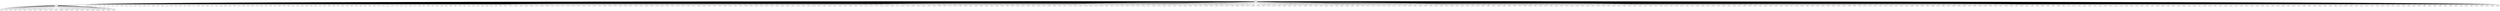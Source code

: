 graph {
n0;
n1;
n2;
n3;
n4;
n5;
n6;
n7;
n8;
n9;
n10;
n11;
n12;
n13;
n14;
n15;
n16;
n17;
n18;
n19;
n20;
n21;
n22;
n23;
n24;
n25;
n26;
n27;
n28;
n29;
n30;
n31;
n32;
n33;
n34;
n35;
n36;
n37;
n38;
n39;
n40;
n41;
n42;
n43;
n44;
n45;
n46;
n47;
n48;
n49;
n50;
n51;
n52;
n53;
n54;
n55;
n56;
n57;
n58;
n59;
n60;
n61;
n62;
n63;
n64;
n65;
n66;
n67;
n68;
n69;
n70;
n71;
n72;
n73;
n74;
n75;
n76;
n77;
n78;
n79;
n80;
n81;
n82;
n83;
n84;
n85;
n86;
n87;
n88;
n89;
n90;
n91;
n92;
n93;
n94;
n95;
n96;
n97;
n98;
n99;
n100;
n101;
n102;
n103;
n104;
n105;
n106;
n107;
n108;
n109;
n110;
n111;
n112;
n113;
n114;
n115;
n116;
n117;
n118;
n119;
n120;
n121;
n122;
n123;
n124;
n125;
n126;
n127;
n128;
n129;
n130;
n131;
n132;
n133;
n134;
n135;
n136;
n137;
n138;
n139;
n140;
n141;
n142;
n143;
n144;
n145;
n146;
n147;
n148;
n149;
n150;
n151;
n152;
n153;
n154;
n155;
n156;
n157;
n158;
n159;
n160;
n161;
n162;
n163;
n164;
n165;
n166;
n167;
n168;
n169;
n170;
n171;
n172;
n173;
n174;
n175;
n176;
n177;
n178;
n179;
n180;
n181;
n182;
n183;
n184;
n185;
n186;
n187;
n188;
n189;
n190;
n191;
n192;
n193;
n194;
n195;
n196;
n197;
n198;
n199;
n200;
n201;
n202;
n203;
n204;
n205;
n206;
n207;
n208;
n209;
n210;
n211;
n212;
n213;
n214;
n215;
n216;
n217;
n218;
n219;
n220;
n221;
n222;
n223;
n224;
n225;
n226;
n227;
n228;
n229;
n230;
n231;
n232;
n233;
n234;
n235;
n236;
n237;
n238;
n239;
n240;
n241;
n242;
n243;
n244;
n245;
n246;
n247;
n248;
n249;
n250;
n251;
n252;
n253;
n254;
n255;
n256;
n257;
n258;
n259;
n260;
n261;
n262;
n263;
n264;
n265;
n266;
n267;
n268;
n269;
n270;
n271;
n272;
n273;
n274;
n275;
n276;
n277;
n278;
n279;
n280;
n281;
n282;
n283;
n284;
n285;
n286;
n287;
n288;
n289;
n290;
n291;
n292;
n293;
n294;
n295;
n296;
n297;
n298;
n299;
n300;
n301;
n302;
n303;
n304;
n305;
n306;
n307;
n308;
n309;
n310;
n311;
n312;
n313;
n314;
n315;
n316;
n317;
n318;
n319;
n320;
n321;
n322;
n323;
n324;
n325;
n326;
n327;
n328;
n329;
n330;
n331;
n332;
n333;
n334;
n335;
n336;
n337;
n338;
n339;
n340;
n341;
n342;
n343;
n344;
n345;
n346;
n347;
n348;
n349;
n350;
n351;
n352;
n353;
n354;
n355;
n356;
n357;
n358;
n359;
n360;
n361;
n362;
n363;
n364;
n365;
n366;
n367;
n368;
n369;
n370;
n371;
n372;
n373;
n374;
n375;
n376;
n377;
n378;
n379;
n380;
n381;
n382;
n383;
n384;
n385;
n386;
n387;
n388;
n389;
n390;
n391;
n392;
n393;
n394;
n395;
n396;
n397;
n398;
n399;
n400;
n401;
n402;
n403;
n404;
n405;
n406;
n407;
n408;
n409;
n410;
n411;
n412;
n413;
n414;
n415;
n416;
n417;
n418;
n419;
n420;
n421;
n422;
n423;
n424;
n425;
n426;
n427;
n428;
n429;
n430;
n431;
n432;
n433;
n434;
n435;
n436;
n437;
n438;
n439;
n440;
n441;
n442;
n443;
n444;
n445;
n446;
n447;
n448;
n449;
n450;
n451;
n452;
n453;
n454;
n455;
n456;
n457;
n458;
n459;
n460;
n461;
n462;
n463;
n464;
n465;
n466;
n467;
n468;
n469;
n470;
n471;
n472;
n473;
n474;
n475;
n476;
n477;
n478;
n479;
n480;
n481;
n482;
n483;
n484;
n485;
n486;
n487;
n488;
n489;
n490;
n491;
n492;
n493;
n494;
n495;
n496;
n497;
n498;
n499;
n0 -- n492;
n0 -- n57;
n0 -- n216;
n0 -- n422;
n0 -- n449;
n0 -- n300;
n0 -- n250;
n0 -- n356;
n0 -- n353;
n0 -- n442;
n0 -- n496;
n0 -- n214;
n0 -- n166;
n0 -- n386;
n0 -- n33;
n0 -- n139;
n0 -- n118;
n0 -- n157;
n0 -- n62;
n0 -- n450;
n0 -- n165;
n0 -- n30;
n0 -- n361;
n0 -- n27;
n0 -- n243;
n0 -- n427;
n0 -- n498;
n0 -- n308;
n0 -- n408;
n0 -- n10;
n0 -- n29;
n0 -- n138;
n0 -- n6;
n0 -- n478;
n0 -- n172;
n0 -- n11;
n0 -- n481;
n0 -- n352;
n0 -- n419;
n0 -- n13;
n0 -- n262;
n0 -- n323;
n0 -- n416;
n0 -- n348;
n0 -- n371;
n0 -- n326;
n0 -- n431;
n0 -- n179;
n0 -- n374;
n0 -- n181;
n0 -- n91;
n0 -- n66;
n0 -- n54;
n0 -- n328;
n0 -- n204;
n0 -- n207;
n0 -- n39;
n0 -- n362;
n0 -- n75;
n0 -- n276;
n0 -- n296;
n0 -- n63;
n0 -- n304;
n0 -- n194;
n0 -- n430;
n0 -- n375;
n0 -- n260;
n0 -- n336;
n0 -- n302;
n0 -- n228;
n0 -- n341;
n0 -- n223;
n0 -- n397;
n0 -- n457;
n0 -- n376;
n0 -- n287;
n0 -- n174;
n0 -- n41;
n0 -- n313;
n0 -- n25;
n0 -- n5;
n0 -- n410;
n0 -- n21;
n0 -- n367;
n0 -- n263;
n0 -- n464;
n0 -- n420;
n0 -- n312;
n0 -- n188;
n0 -- n385;
n0 -- n201;
n0 -- n84;
n0 -- n87;
n0 -- n480;
n0 -- n413;
n0 -- n74;
n0 -- n159;
n0 -- n24;
n0 -- n456;
n0 -- n407;
n0 -- n257;
n0 -- n303;
n0 -- n9;
n0 -- n399;
n0 -- n388;
n0 -- n444;
n0 -- n167;
n0 -- n411;
n0 -- n237;
n0 -- n469;
n0 -- n126;
n0 -- n86;
n0 -- n392;
n0 -- n482;
n0 -- n3;
n0 -- n153;
n0 -- n12;
n0 -- n90;
n0 -- n7;
n0 -- n351;
n0 -- n141;
n0 -- n448;
n0 -- n429;
n0 -- n185;
n0 -- n381;
n0 -- n370;
n0 -- n251;
n0 -- n64;
n0 -- n123;
n0 -- n70;
n0 -- n403;
n0 -- n395;
n0 -- n484;
n0 -- n217;
n0 -- n34;
n0 -- n162;
n0 -- n279;
n0 -- n369;
n0 -- n94;
n0 -- n264;
n0 -- n476;
n0 -- n100;
n0 -- n335;
n0 -- n97;
n0 -- n73;
n0 -- n8;
n0 -- n45;
n0 -- n306;
n0 -- n19;
n0 -- n372;
n0 -- n338;
n0 -- n147;
n0 -- n294;
n0 -- n148;
n0 -- n109;
n0 -- n113;
n0 -- n485;
n0 -- n89;
n0 -- n347;
n0 -- n180;
n0 -- n412;
n0 -- n128;
n0 -- n52;
n0 -- n127;
n0 -- n14;
n0 -- n424;
n0 -- n77;
n0 -- n343;
n0 -- n394;
n0 -- n220;
n0 -- n249;
n0 -- n142;
n0 -- n380;
n0 -- n363;
n0 -- n488;
n0 -- n483;
n0 -- n156;
n0 -- n230;
n0 -- n173;
n0 -- n152;
n0 -- n190;
n0 -- n2;
n0 -- n402;
n0 -- n289;
n0 -- n387;
n0 -- n391;
n0 -- n211;
n0 -- n182;
n0 -- n4;
n0 -- n28;
n0 -- n209;
n0 -- n111;
n0 -- n415;
n0 -- n322;
n0 -- n252;
n0 -- n69;
n0 -- n22;
n0 -- n120;
n0 -- n277;
n0 -- n447;
n0 -- n305;
n0 -- n295;
n0 -- n129;
n0 -- n378;
n0 -- n458;
n0 -- n224;
n0 -- n468;
n0 -- n256;
n0 -- n259;
n0 -- n383;
n0 -- n242;
n0 -- n119;
n0 -- n95;
n0 -- n474;
n0 -- n104;
n0 -- n441;
n0 -- n205;
n0 -- n110;
n0 -- n466;
n0 -- n82;
n0 -- n193;
n0 -- n389;
n0 -- n236;
n0 -- n219;
n0 -- n164;
n0 -- n115;
n0 -- n121;
n0 -- n161;
n0 -- n221;
n0 -- n79;
n0 -- n470;
n0 -- n357;
n0 -- n244;
n0 -- n281;
n0 -- n467;
n0 -- n274;
n0 -- n455;
n0 -- n379;
n0 -- n438;
n0 -- n282;
n0 -- n125;
n0 -- n103;
n0 -- n143;
n0 -- n189;
n0 -- n231;
n0 -- n23;
n0 -- n163;
n0 -- n218;
n0 -- n170;
n0 -- n434;
n0 -- n144;
n0 -- n346;
n0 -- n56;
n0 -- n497;
n0 -- n258;
n0 -- n359;
n0 -- n171;
n0 -- n452;
n0 -- n37;
n0 -- n292;
n0 -- n342;
n0 -- n245;
n0 -- n48;
n0 -- n202;
n0 -- n26;
n0 -- n51;
n0 -- n291;
n0 -- n423;
n0 -- n17;
n0 -- n358;
n0 -- n60;
n0 -- n315;
n0 -- n390;
n0 -- n316;
n0 -- n283;
n0 -- n124;
n0 -- n446;
n0 -- n212;
n0 -- n187;
n0 -- n178;
n0 -- n92;
n0 -- n345;
n0 -- n198;
n0 -- n200;
n0 -- n491;
n0 -- n225;
n0 -- n238;
n0 -- n122;
n0 -- n31;
n0 -- n107;
n0 -- n155;
n0 -- n114;
n0 -- n265;
n0 -- n301;
n0 -- n437;
n0 -- n321;
n0 -- n53;
n0 -- n314;
n0 -- n436;
n0 -- n106;
n0 -- n339;
n0 -- n112;
n0 -- n108;
n0 -- n432;
n0 -- n43;
n0 -- n365;
n0 -- n16;
n0 -- n366;
n0 -- n319;
n0 -- n150;
n0 -- n234;
n0 -- n177;
n0 -- n344;
n0 -- n440;
n0 -- n81;
n0 -- n18;
n0 -- n461;
n0 -- n208;
n0 -- n465;
n0 -- n71;
n0 -- n229;
n0 -- n475;
n0 -- n364;
n0 -- n99;
n0 -- n67;
n0 -- n495;
n0 -- n284;
n0 -- n20;
n0 -- n396;
n0 -- n35;
n0 -- n273;
n0 -- n255;
n0 -- n96;
n0 -- n317;
n0 -- n286;
n0 -- n418;
n0 -- n443;
n0 -- n382;
n0 -- n477;
n0 -- n133;
n0 -- n337;
n0 -- n137;
n0 -- n135;
n0 -- n98;
n0 -- n462;
n0 -- n183;
n0 -- n280;
n0 -- n36;
n0 -- n215;
n0 -- n210;
n0 -- n246;
n0 -- n136;
n0 -- n72;
n0 -- n451;
n0 -- n65;
n0 -- n145;
n0 -- n479;
n0 -- n329;
n0 -- n331;
n0 -- n368;
n0 -- n168;
n0 -- n307;
n0 -- n253;
n0 -- n226;
n0 -- n453;
n0 -- n196;
n0 -- n435;
n0 -- n247;
n0 -- n1;
n0 -- n272;
n0 -- n268;
n0 -- n298;
n0 -- n421;
n0 -- n232;
n0 -- n158;
n0 -- n240;
n0 -- n299;
n0 -- n199;
n0 -- n355;
n0 -- n334;
n0 -- n426;
n0 -- n169;
n0 -- n254;
n0 -- n472;
n0 -- n117;
n0 -- n261;
n0 -- n239;
n0 -- n270;
n0 -- n405;
n0 -- n38;
n0 -- n184;
n0 -- n373;
n0 -- n350;
n0 -- n80;
n0 -- n332;
n0 -- n154;
n0 -- n320;
n0 -- n102;
n0 -- n191;
n0 -- n414;
n0 -- n233;
n0 -- n454;
n0 -- n311;
n0 -- n105;
n0 -- n175;
n0 -- n428;
n0 -- n227;
n0 -- n206;
n0 -- n330;
n0 -- n44;
n0 -- n131;
n0 -- n278;
n0 -- n132;
n0 -- n398;
n0 -- n285;
n0 -- n68;
n0 -- n42;
n0 -- n487;
n0 -- n266;
n0 -- n445;
n0 -- n393;
n0 -- n310;
n0 -- n327;
n0 -- n459;
n0 -- n377;
n0 -- n269;
n0 -- n40;
n0 -- n499;
n0 -- n55;
n0 -- n93;
n0 -- n400;
n0 -- n401;
n0 -- n59;
n0 -- n325;
n0 -- n384;
n0 -- n134;
n0 -- n130;
n0 -- n360;
n0 -- n149;
n0 -- n318;
n0 -- n195;
n0 -- n235;
n0 -- n417;
n0 -- n213;
n0 -- n222;
n0 -- n46;
n0 -- n248;
n0 -- n473;
n0 -- n61;
n0 -- n471;
n0 -- n32;
n0 -- n192;
n0 -- n186;
n0 -- n349;
n0 -- n406;
n0 -- n78;
n0 -- n160;
n0 -- n297;
n0 -- n425;
n0 -- n49;
n0 -- n146;
n0 -- n293;
n0 -- n58;
n0 -- n116;
n0 -- n486;
n0 -- n324;
n0 -- n290;
n0 -- n354;
n0 -- n404;
n0 -- n271;
n0 -- n176;
n0 -- n151;
n0 -- n494;
n0 -- n88;
n0 -- n85;
n0 -- n490;
n1 -- n288;
n1 -- n493;
n1 -- n0;
n1 -- n197;
n1 -- n83;
n1 -- n439;
n1 -- n463;
n1 -- n15;
n1 -- n47;
n1 -- n76;
n1 -- n267;
n1 -- n333;
n1 -- n140;
n1 -- n433;
n1 -- n275;
n1 -- n101;
n1 -- n203;
n1 -- n489;
n1 -- n241;
n1 -- n50;
n1 -- n460;
n1 -- n409;
n1 -- n309;
n2 -- n0;
n2 -- n340;
n3 -- n0;
n4 -- n0;
n5 -- n0;
n6 -- n0;
n7 -- n0;
n8 -- n0;
n9 -- n0;
n10 -- n0;
n11 -- n0;
n12 -- n0;
n13 -- n0;
n14 -- n0;
n15 -- n1;
n16 -- n0;
n17 -- n0;
n18 -- n0;
n19 -- n0;
n20 -- n0;
n21 -- n0;
n22 -- n0;
n23 -- n0;
n24 -- n0;
n25 -- n0;
n26 -- n0;
n27 -- n0;
n28 -- n0;
n29 -- n0;
n30 -- n0;
n31 -- n0;
n32 -- n0;
n33 -- n0;
n34 -- n0;
n35 -- n0;
n36 -- n0;
n37 -- n0;
n38 -- n0;
n39 -- n0;
n40 -- n0;
n41 -- n0;
n42 -- n0;
n43 -- n0;
n44 -- n0;
n45 -- n0;
n46 -- n0;
n47 -- n1;
n48 -- n0;
n49 -- n0;
n50 -- n1;
n51 -- n0;
n52 -- n0;
n53 -- n0;
n54 -- n0;
n55 -- n0;
n56 -- n0;
n57 -- n0;
n58 -- n0;
n59 -- n0;
n60 -- n0;
n61 -- n0;
n62 -- n0;
n63 -- n0;
n64 -- n0;
n65 -- n0;
n66 -- n0;
n67 -- n0;
n68 -- n0;
n69 -- n0;
n70 -- n0;
n71 -- n0;
n72 -- n0;
n73 -- n0;
n74 -- n0;
n75 -- n0;
n76 -- n1;
n77 -- n0;
n78 -- n0;
n79 -- n0;
n80 -- n0;
n81 -- n0;
n82 -- n0;
n83 -- n1;
n84 -- n0;
n85 -- n0;
n86 -- n0;
n87 -- n0;
n88 -- n0;
n89 -- n0;
n90 -- n0;
n91 -- n0;
n92 -- n0;
n93 -- n0;
n94 -- n0;
n95 -- n0;
n96 -- n0;
n97 -- n0;
n98 -- n0;
n99 -- n0;
n100 -- n0;
n101 -- n1;
n102 -- n0;
n103 -- n0;
n104 -- n0;
n105 -- n0;
n106 -- n0;
n107 -- n0;
n108 -- n0;
n109 -- n0;
n110 -- n0;
n111 -- n0;
n112 -- n0;
n113 -- n0;
n114 -- n0;
n115 -- n0;
n116 -- n0;
n117 -- n0;
n118 -- n0;
n119 -- n0;
n120 -- n0;
n121 -- n0;
n122 -- n0;
n123 -- n0;
n124 -- n0;
n125 -- n0;
n126 -- n0;
n127 -- n0;
n128 -- n0;
n129 -- n0;
n130 -- n0;
n131 -- n0;
n132 -- n0;
n133 -- n0;
n134 -- n0;
n135 -- n0;
n136 -- n0;
n137 -- n0;
n138 -- n0;
n139 -- n0;
n140 -- n1;
n141 -- n0;
n142 -- n0;
n143 -- n0;
n144 -- n0;
n145 -- n0;
n146 -- n0;
n147 -- n0;
n148 -- n0;
n149 -- n0;
n150 -- n0;
n151 -- n0;
n152 -- n0;
n153 -- n0;
n154 -- n0;
n155 -- n0;
n156 -- n0;
n157 -- n0;
n158 -- n0;
n159 -- n0;
n160 -- n0;
n161 -- n0;
n162 -- n0;
n163 -- n0;
n164 -- n0;
n165 -- n0;
n166 -- n0;
n167 -- n0;
n168 -- n0;
n169 -- n0;
n170 -- n0;
n171 -- n0;
n172 -- n0;
n173 -- n0;
n174 -- n0;
n175 -- n0;
n176 -- n0;
n177 -- n0;
n178 -- n0;
n179 -- n0;
n180 -- n0;
n181 -- n0;
n182 -- n0;
n183 -- n0;
n184 -- n0;
n185 -- n0;
n186 -- n0;
n187 -- n0;
n188 -- n0;
n189 -- n0;
n190 -- n0;
n191 -- n0;
n192 -- n0;
n193 -- n0;
n194 -- n0;
n195 -- n0;
n196 -- n0;
n197 -- n1;
n198 -- n0;
n199 -- n0;
n200 -- n0;
n201 -- n0;
n202 -- n0;
n203 -- n1;
n204 -- n0;
n205 -- n0;
n206 -- n0;
n207 -- n0;
n208 -- n0;
n209 -- n0;
n210 -- n0;
n211 -- n0;
n212 -- n0;
n213 -- n0;
n214 -- n0;
n215 -- n0;
n216 -- n0;
n217 -- n0;
n218 -- n0;
n219 -- n0;
n220 -- n0;
n221 -- n0;
n222 -- n0;
n223 -- n0;
n224 -- n0;
n225 -- n0;
n226 -- n0;
n227 -- n0;
n228 -- n0;
n229 -- n0;
n230 -- n0;
n231 -- n0;
n232 -- n0;
n233 -- n0;
n234 -- n0;
n235 -- n0;
n236 -- n0;
n237 -- n0;
n238 -- n0;
n239 -- n0;
n240 -- n0;
n241 -- n1;
n242 -- n0;
n243 -- n0;
n244 -- n0;
n245 -- n0;
n246 -- n0;
n247 -- n0;
n248 -- n0;
n249 -- n0;
n250 -- n0;
n251 -- n0;
n252 -- n0;
n253 -- n0;
n254 -- n0;
n255 -- n0;
n256 -- n0;
n257 -- n0;
n258 -- n0;
n259 -- n0;
n260 -- n0;
n261 -- n0;
n262 -- n0;
n263 -- n0;
n264 -- n0;
n265 -- n0;
n266 -- n0;
n267 -- n1;
n268 -- n0;
n269 -- n0;
n270 -- n0;
n271 -- n0;
n272 -- n0;
n273 -- n0;
n274 -- n0;
n275 -- n1;
n276 -- n0;
n277 -- n0;
n278 -- n0;
n279 -- n0;
n280 -- n0;
n281 -- n0;
n282 -- n0;
n283 -- n0;
n284 -- n0;
n285 -- n0;
n286 -- n0;
n287 -- n0;
n288 -- n1;
n289 -- n0;
n290 -- n0;
n291 -- n0;
n292 -- n0;
n293 -- n0;
n294 -- n0;
n295 -- n0;
n296 -- n0;
n297 -- n0;
n298 -- n0;
n299 -- n0;
n300 -- n0;
n301 -- n0;
n302 -- n0;
n303 -- n0;
n304 -- n0;
n305 -- n0;
n306 -- n0;
n307 -- n0;
n308 -- n0;
n309 -- n1;
n310 -- n0;
n311 -- n0;
n312 -- n0;
n313 -- n0;
n314 -- n0;
n315 -- n0;
n316 -- n0;
n317 -- n0;
n318 -- n0;
n319 -- n0;
n320 -- n0;
n321 -- n0;
n322 -- n0;
n323 -- n0;
n324 -- n0;
n325 -- n0;
n326 -- n0;
n327 -- n0;
n328 -- n0;
n329 -- n0;
n330 -- n0;
n331 -- n0;
n332 -- n0;
n333 -- n1;
n334 -- n0;
n335 -- n0;
n336 -- n0;
n337 -- n0;
n338 -- n0;
n339 -- n0;
n340 -- n2;
n341 -- n0;
n342 -- n0;
n343 -- n0;
n344 -- n0;
n345 -- n0;
n346 -- n0;
n347 -- n0;
n348 -- n0;
n349 -- n0;
n350 -- n0;
n351 -- n0;
n352 -- n0;
n353 -- n0;
n354 -- n0;
n355 -- n0;
n356 -- n0;
n357 -- n0;
n358 -- n0;
n359 -- n0;
n360 -- n0;
n361 -- n0;
n362 -- n0;
n363 -- n0;
n364 -- n0;
n365 -- n0;
n366 -- n0;
n367 -- n0;
n368 -- n0;
n369 -- n0;
n370 -- n0;
n371 -- n0;
n372 -- n0;
n373 -- n0;
n374 -- n0;
n375 -- n0;
n376 -- n0;
n377 -- n0;
n378 -- n0;
n379 -- n0;
n380 -- n0;
n381 -- n0;
n382 -- n0;
n383 -- n0;
n384 -- n0;
n385 -- n0;
n386 -- n0;
n387 -- n0;
n388 -- n0;
n389 -- n0;
n390 -- n0;
n391 -- n0;
n392 -- n0;
n393 -- n0;
n394 -- n0;
n395 -- n0;
n396 -- n0;
n397 -- n0;
n398 -- n0;
n399 -- n0;
n400 -- n0;
n401 -- n0;
n402 -- n0;
n403 -- n0;
n404 -- n0;
n405 -- n0;
n406 -- n0;
n407 -- n0;
n408 -- n0;
n409 -- n1;
n410 -- n0;
n411 -- n0;
n412 -- n0;
n413 -- n0;
n414 -- n0;
n415 -- n0;
n416 -- n0;
n417 -- n0;
n418 -- n0;
n419 -- n0;
n420 -- n0;
n421 -- n0;
n422 -- n0;
n423 -- n0;
n424 -- n0;
n425 -- n0;
n426 -- n0;
n427 -- n0;
n428 -- n0;
n429 -- n0;
n430 -- n0;
n431 -- n0;
n432 -- n0;
n433 -- n1;
n434 -- n0;
n435 -- n0;
n436 -- n0;
n437 -- n0;
n438 -- n0;
n439 -- n1;
n440 -- n0;
n441 -- n0;
n442 -- n0;
n443 -- n0;
n444 -- n0;
n445 -- n0;
n446 -- n0;
n447 -- n0;
n448 -- n0;
n449 -- n0;
n450 -- n0;
n451 -- n0;
n452 -- n0;
n453 -- n0;
n454 -- n0;
n455 -- n0;
n456 -- n0;
n457 -- n0;
n458 -- n0;
n459 -- n0;
n460 -- n1;
n461 -- n0;
n462 -- n0;
n463 -- n1;
n464 -- n0;
n465 -- n0;
n466 -- n0;
n467 -- n0;
n468 -- n0;
n469 -- n0;
n470 -- n0;
n471 -- n0;
n472 -- n0;
n473 -- n0;
n474 -- n0;
n475 -- n0;
n476 -- n0;
n477 -- n0;
n478 -- n0;
n479 -- n0;
n480 -- n0;
n481 -- n0;
n482 -- n0;
n483 -- n0;
n484 -- n0;
n485 -- n0;
n486 -- n0;
n487 -- n0;
n488 -- n0;
n489 -- n1;
n490 -- n0;
n491 -- n0;
n492 -- n0;
n493 -- n1;
n494 -- n0;
n495 -- n0;
n496 -- n0;
n497 -- n0;
n498 -- n0;
n499 -- n0;
}

